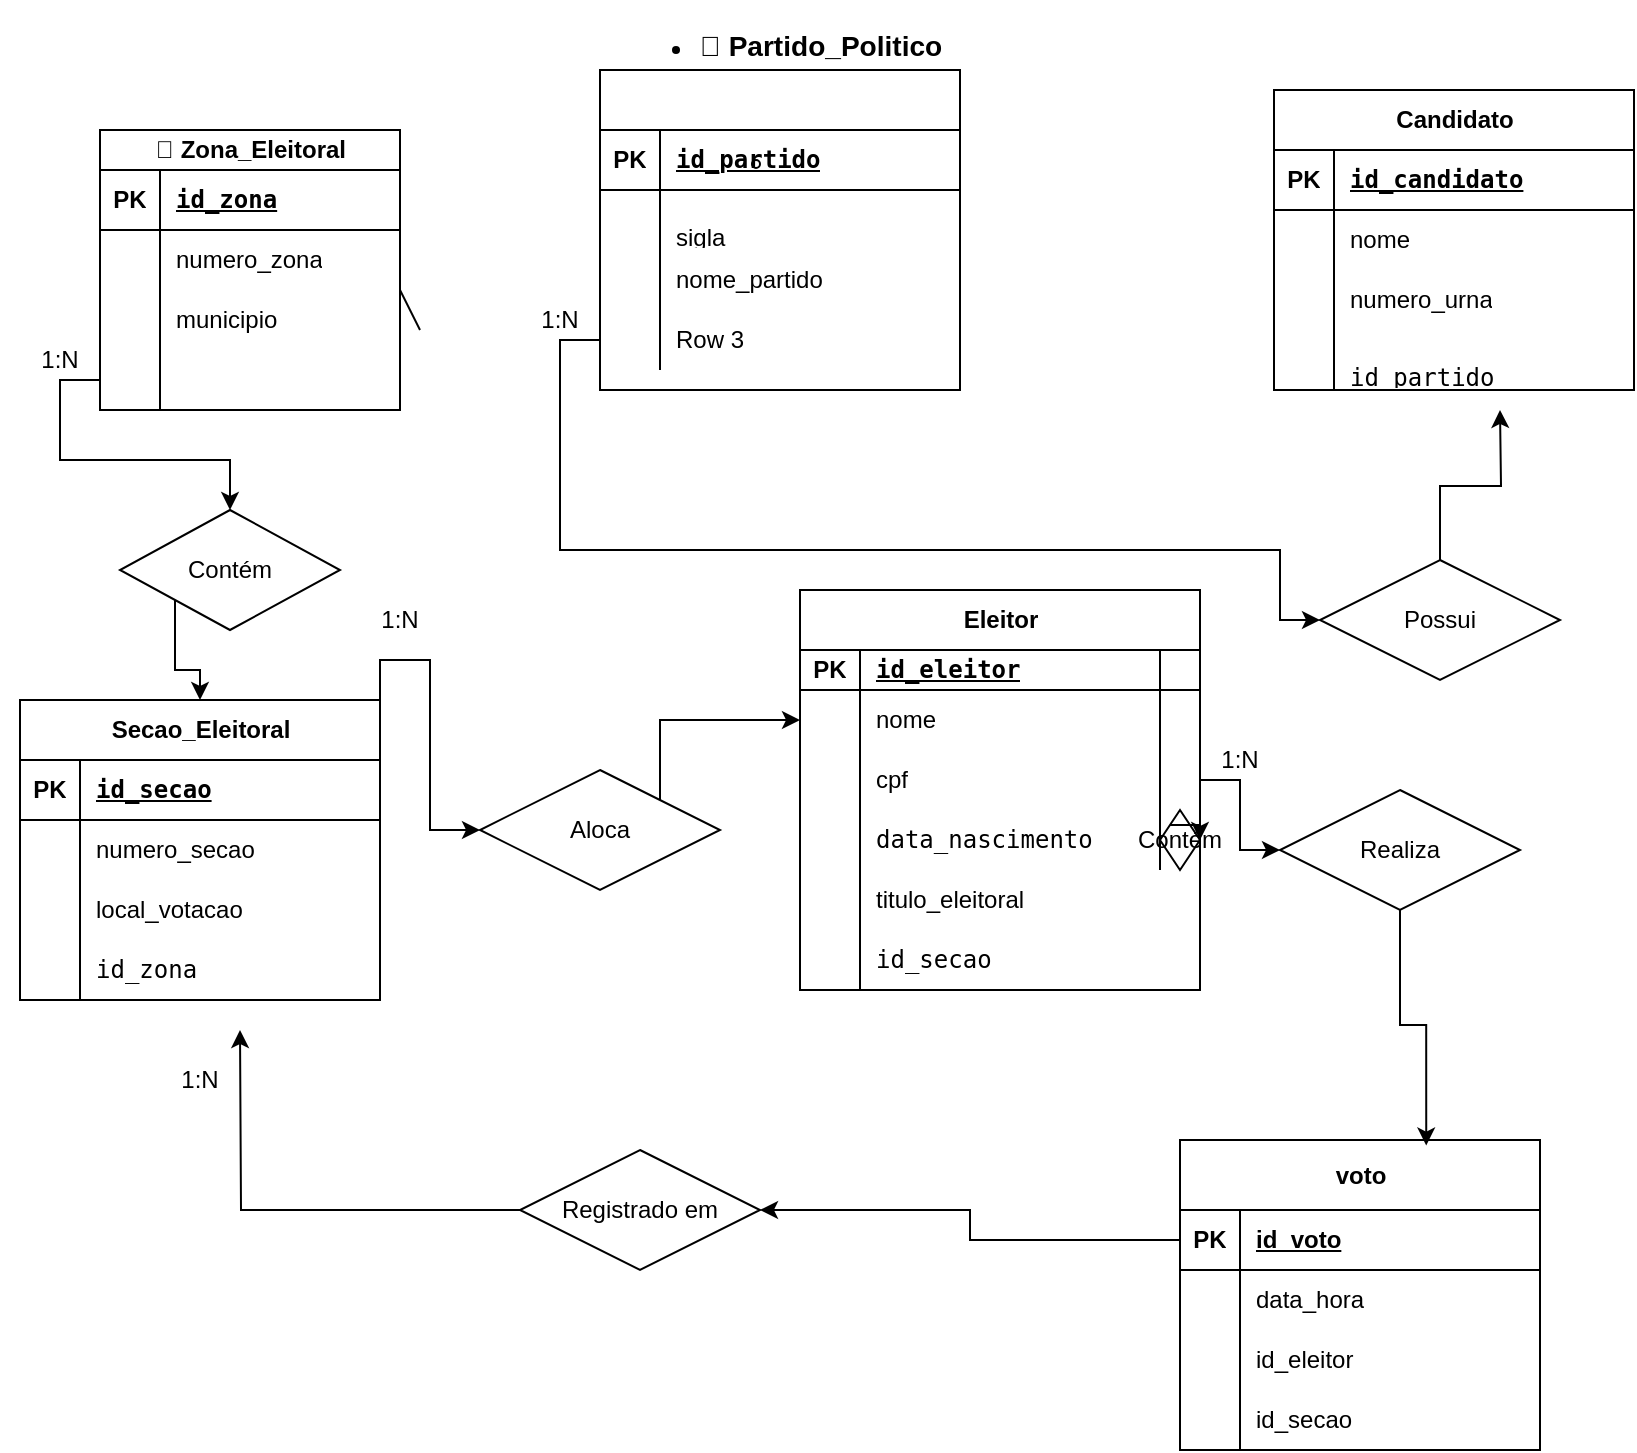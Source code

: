 <mxfile version="27.0.6" pages="2">
  <diagram name="Página-1" id="yu5IULGAMBu2-4KTYp9F">
    <mxGraphModel dx="864" dy="1651" grid="1" gridSize="10" guides="1" tooltips="1" connect="1" arrows="1" fold="1" page="1" pageScale="1" pageWidth="827" pageHeight="1169" math="0" shadow="0">
      <root>
        <mxCell id="0" />
        <mxCell id="1" parent="0" />
        <mxCell id="MfGlMFrDbwDS-3Sw0HEX-1" value="Eleitor" style="shape=table;startSize=30;container=1;collapsible=1;childLayout=tableLayout;fixedRows=1;rowLines=0;fontStyle=1;align=center;resizeLast=1;html=1;" parent="1" vertex="1">
          <mxGeometry x="410" y="250" width="200" height="200" as="geometry" />
        </mxCell>
        <mxCell id="MfGlMFrDbwDS-3Sw0HEX-2" value="" style="shape=tableRow;horizontal=0;startSize=0;swimlaneHead=0;swimlaneBody=0;fillColor=none;collapsible=0;dropTarget=0;points=[[0,0.5],[1,0.5]];portConstraint=eastwest;top=0;left=0;right=0;bottom=1;" parent="MfGlMFrDbwDS-3Sw0HEX-1" vertex="1">
          <mxGeometry y="30" width="200" height="20" as="geometry" />
        </mxCell>
        <mxCell id="MfGlMFrDbwDS-3Sw0HEX-3" value="PK" style="shape=partialRectangle;connectable=0;fillColor=none;top=0;left=0;bottom=0;right=0;fontStyle=1;overflow=hidden;whiteSpace=wrap;html=1;" parent="MfGlMFrDbwDS-3Sw0HEX-2" vertex="1">
          <mxGeometry width="30" height="20" as="geometry">
            <mxRectangle width="30" height="20" as="alternateBounds" />
          </mxGeometry>
        </mxCell>
        <mxCell id="MfGlMFrDbwDS-3Sw0HEX-4" value="&lt;code data-end=&quot;416&quot; data-start=&quot;404&quot;&gt;id_eleitor&lt;/code&gt;" style="shape=partialRectangle;connectable=0;fillColor=none;top=0;left=0;bottom=0;right=0;align=left;spacingLeft=6;fontStyle=5;overflow=hidden;whiteSpace=wrap;html=1;" parent="MfGlMFrDbwDS-3Sw0HEX-2" vertex="1">
          <mxGeometry x="30" width="170" height="20" as="geometry">
            <mxRectangle width="170" height="20" as="alternateBounds" />
          </mxGeometry>
        </mxCell>
        <mxCell id="MfGlMFrDbwDS-3Sw0HEX-5" value="" style="shape=tableRow;horizontal=0;startSize=0;swimlaneHead=0;swimlaneBody=0;fillColor=none;collapsible=0;dropTarget=0;points=[[0,0.5],[1,0.5]];portConstraint=eastwest;top=0;left=0;right=0;bottom=0;" parent="MfGlMFrDbwDS-3Sw0HEX-1" vertex="1">
          <mxGeometry y="50" width="200" height="30" as="geometry" />
        </mxCell>
        <mxCell id="MfGlMFrDbwDS-3Sw0HEX-6" value="" style="shape=partialRectangle;connectable=0;fillColor=none;top=0;left=0;bottom=0;right=0;editable=1;overflow=hidden;whiteSpace=wrap;html=1;" parent="MfGlMFrDbwDS-3Sw0HEX-5" vertex="1">
          <mxGeometry width="30" height="30" as="geometry">
            <mxRectangle width="30" height="30" as="alternateBounds" />
          </mxGeometry>
        </mxCell>
        <mxCell id="MfGlMFrDbwDS-3Sw0HEX-7" value="nome" style="shape=partialRectangle;connectable=0;fillColor=none;top=0;left=0;bottom=0;right=0;align=left;spacingLeft=6;overflow=hidden;whiteSpace=wrap;html=1;" parent="MfGlMFrDbwDS-3Sw0HEX-5" vertex="1">
          <mxGeometry x="30" width="170" height="30" as="geometry">
            <mxRectangle width="170" height="30" as="alternateBounds" />
          </mxGeometry>
        </mxCell>
        <mxCell id="MfGlMFrDbwDS-3Sw0HEX-8" value="" style="shape=tableRow;horizontal=0;startSize=0;swimlaneHead=0;swimlaneBody=0;fillColor=none;collapsible=0;dropTarget=0;points=[[0,0.5],[1,0.5]];portConstraint=eastwest;top=0;left=0;right=0;bottom=0;" parent="MfGlMFrDbwDS-3Sw0HEX-1" vertex="1">
          <mxGeometry y="80" width="200" height="30" as="geometry" />
        </mxCell>
        <mxCell id="MfGlMFrDbwDS-3Sw0HEX-9" value="" style="shape=partialRectangle;connectable=0;fillColor=none;top=0;left=0;bottom=0;right=0;editable=1;overflow=hidden;whiteSpace=wrap;html=1;" parent="MfGlMFrDbwDS-3Sw0HEX-8" vertex="1">
          <mxGeometry width="30" height="30" as="geometry">
            <mxRectangle width="30" height="30" as="alternateBounds" />
          </mxGeometry>
        </mxCell>
        <mxCell id="MfGlMFrDbwDS-3Sw0HEX-10" value="cpf" style="shape=partialRectangle;connectable=0;fillColor=none;top=0;left=0;bottom=0;right=0;align=left;spacingLeft=6;overflow=hidden;whiteSpace=wrap;html=1;" parent="MfGlMFrDbwDS-3Sw0HEX-8" vertex="1">
          <mxGeometry x="30" width="170" height="30" as="geometry">
            <mxRectangle width="170" height="30" as="alternateBounds" />
          </mxGeometry>
        </mxCell>
        <mxCell id="MfGlMFrDbwDS-3Sw0HEX-11" value="" style="shape=tableRow;horizontal=0;startSize=0;swimlaneHead=0;swimlaneBody=0;fillColor=none;collapsible=0;dropTarget=0;points=[[0,0.5],[1,0.5]];portConstraint=eastwest;top=0;left=0;right=0;bottom=0;" parent="MfGlMFrDbwDS-3Sw0HEX-1" vertex="1">
          <mxGeometry y="110" width="200" height="30" as="geometry" />
        </mxCell>
        <mxCell id="MfGlMFrDbwDS-3Sw0HEX-12" value="" style="shape=partialRectangle;connectable=0;fillColor=none;top=0;left=0;bottom=0;right=0;editable=1;overflow=hidden;whiteSpace=wrap;html=1;" parent="MfGlMFrDbwDS-3Sw0HEX-11" vertex="1">
          <mxGeometry width="30" height="30" as="geometry">
            <mxRectangle width="30" height="30" as="alternateBounds" />
          </mxGeometry>
        </mxCell>
        <mxCell id="MfGlMFrDbwDS-3Sw0HEX-13" value="&lt;code data-end=&quot;492&quot; data-start=&quot;482&quot;&gt;data_nascimento&lt;/code&gt;" style="shape=partialRectangle;connectable=0;fillColor=none;top=0;left=0;bottom=0;right=0;align=left;spacingLeft=6;overflow=hidden;whiteSpace=wrap;html=1;" parent="MfGlMFrDbwDS-3Sw0HEX-11" vertex="1">
          <mxGeometry x="30" width="150" height="30" as="geometry">
            <mxRectangle width="150" height="30" as="alternateBounds" />
          </mxGeometry>
        </mxCell>
        <mxCell id="MfGlMFrDbwDS-3Sw0HEX-117" value="Contém" style="shape=rhombus;perimeter=rhombusPerimeter;whiteSpace=wrap;html=1;align=center;" parent="MfGlMFrDbwDS-3Sw0HEX-11" vertex="1">
          <mxGeometry x="180" width="20" height="30" as="geometry">
            <mxRectangle width="20" height="30" as="alternateBounds" />
          </mxGeometry>
        </mxCell>
        <mxCell id="MfGlMFrDbwDS-3Sw0HEX-128" style="edgeStyle=orthogonalEdgeStyle;rounded=0;orthogonalLoop=1;jettySize=auto;html=1;exitX=0;exitY=0;exitDx=0;exitDy=0;entryX=1;entryY=0.5;entryDx=0;entryDy=0;" parent="MfGlMFrDbwDS-3Sw0HEX-11" source="MfGlMFrDbwDS-3Sw0HEX-117" target="MfGlMFrDbwDS-3Sw0HEX-117" edge="1">
          <mxGeometry relative="1" as="geometry" />
        </mxCell>
        <mxCell id="MfGlMFrDbwDS-3Sw0HEX-79" value="" style="shape=tableRow;horizontal=0;startSize=0;swimlaneHead=0;swimlaneBody=0;fillColor=none;collapsible=0;dropTarget=0;points=[[0,0.5],[1,0.5]];portConstraint=eastwest;top=0;left=0;right=0;bottom=0;" parent="MfGlMFrDbwDS-3Sw0HEX-1" vertex="1">
          <mxGeometry y="140" width="200" height="30" as="geometry" />
        </mxCell>
        <mxCell id="MfGlMFrDbwDS-3Sw0HEX-80" value="" style="shape=partialRectangle;connectable=0;fillColor=none;top=0;left=0;bottom=0;right=0;editable=1;overflow=hidden;whiteSpace=wrap;html=1;" parent="MfGlMFrDbwDS-3Sw0HEX-79" vertex="1">
          <mxGeometry width="30" height="30" as="geometry">
            <mxRectangle width="30" height="30" as="alternateBounds" />
          </mxGeometry>
        </mxCell>
        <mxCell id="MfGlMFrDbwDS-3Sw0HEX-81" value="titulo_eleitoral" style="shape=partialRectangle;connectable=0;fillColor=none;top=0;left=0;bottom=0;right=0;align=left;spacingLeft=6;overflow=hidden;whiteSpace=wrap;html=1;" parent="MfGlMFrDbwDS-3Sw0HEX-79" vertex="1">
          <mxGeometry x="30" width="170" height="30" as="geometry">
            <mxRectangle width="170" height="30" as="alternateBounds" />
          </mxGeometry>
        </mxCell>
        <mxCell id="MfGlMFrDbwDS-3Sw0HEX-98" value="" style="shape=tableRow;horizontal=0;startSize=0;swimlaneHead=0;swimlaneBody=0;fillColor=none;collapsible=0;dropTarget=0;points=[[0,0.5],[1,0.5]];portConstraint=eastwest;top=0;left=0;right=0;bottom=0;" parent="MfGlMFrDbwDS-3Sw0HEX-1" vertex="1">
          <mxGeometry y="170" width="200" height="30" as="geometry" />
        </mxCell>
        <mxCell id="MfGlMFrDbwDS-3Sw0HEX-99" value="" style="shape=partialRectangle;connectable=0;fillColor=none;top=0;left=0;bottom=0;right=0;editable=1;overflow=hidden;whiteSpace=wrap;html=1;" parent="MfGlMFrDbwDS-3Sw0HEX-98" vertex="1">
          <mxGeometry width="30" height="30" as="geometry">
            <mxRectangle width="30" height="30" as="alternateBounds" />
          </mxGeometry>
        </mxCell>
        <mxCell id="MfGlMFrDbwDS-3Sw0HEX-100" value="&lt;code data-end=&quot;492&quot; data-start=&quot;482&quot;&gt;id_secao&lt;/code&gt;" style="shape=partialRectangle;connectable=0;fillColor=none;top=0;left=0;bottom=0;right=0;align=left;spacingLeft=6;overflow=hidden;whiteSpace=wrap;html=1;" parent="MfGlMFrDbwDS-3Sw0HEX-98" vertex="1">
          <mxGeometry x="30" width="170" height="30" as="geometry">
            <mxRectangle width="170" height="30" as="alternateBounds" />
          </mxGeometry>
        </mxCell>
        <mxCell id="MfGlMFrDbwDS-3Sw0HEX-14" value="🔹 &lt;strong data-end=&quot;226&quot; data-start=&quot;208&quot;&gt;Zona_Eleitoral&lt;/strong&gt;" style="shape=table;startSize=20;container=1;collapsible=1;childLayout=tableLayout;fixedRows=1;rowLines=0;fontStyle=1;align=center;resizeLast=1;html=1;" parent="1" vertex="1">
          <mxGeometry x="60" y="20" width="150" height="140" as="geometry" />
        </mxCell>
        <mxCell id="MfGlMFrDbwDS-3Sw0HEX-15" value="" style="shape=tableRow;horizontal=0;startSize=0;swimlaneHead=0;swimlaneBody=0;fillColor=none;collapsible=0;dropTarget=0;points=[[0,0.5],[1,0.5]];portConstraint=eastwest;top=0;left=0;right=0;bottom=1;" parent="MfGlMFrDbwDS-3Sw0HEX-14" vertex="1">
          <mxGeometry y="20" width="150" height="30" as="geometry" />
        </mxCell>
        <mxCell id="MfGlMFrDbwDS-3Sw0HEX-16" value="PK" style="shape=partialRectangle;connectable=0;fillColor=none;top=0;left=0;bottom=0;right=0;fontStyle=1;overflow=hidden;whiteSpace=wrap;html=1;" parent="MfGlMFrDbwDS-3Sw0HEX-15" vertex="1">
          <mxGeometry width="30" height="30" as="geometry">
            <mxRectangle width="30" height="30" as="alternateBounds" />
          </mxGeometry>
        </mxCell>
        <mxCell id="MfGlMFrDbwDS-3Sw0HEX-17" value="&lt;code data-end=&quot;238&quot; data-start=&quot;229&quot;&gt;id_zona&lt;/code&gt;" style="shape=partialRectangle;connectable=0;fillColor=none;top=0;left=0;bottom=0;right=0;align=left;spacingLeft=6;fontStyle=5;overflow=hidden;whiteSpace=wrap;html=1;" parent="MfGlMFrDbwDS-3Sw0HEX-15" vertex="1">
          <mxGeometry x="30" width="120" height="30" as="geometry">
            <mxRectangle width="120" height="30" as="alternateBounds" />
          </mxGeometry>
        </mxCell>
        <mxCell id="MfGlMFrDbwDS-3Sw0HEX-18" value="" style="shape=tableRow;horizontal=0;startSize=0;swimlaneHead=0;swimlaneBody=0;fillColor=none;collapsible=0;dropTarget=0;points=[[0,0.5],[1,0.5]];portConstraint=eastwest;top=0;left=0;right=0;bottom=0;" parent="MfGlMFrDbwDS-3Sw0HEX-14" vertex="1">
          <mxGeometry y="50" width="150" height="30" as="geometry" />
        </mxCell>
        <mxCell id="MfGlMFrDbwDS-3Sw0HEX-19" value="" style="shape=partialRectangle;connectable=0;fillColor=none;top=0;left=0;bottom=0;right=0;editable=1;overflow=hidden;whiteSpace=wrap;html=1;" parent="MfGlMFrDbwDS-3Sw0HEX-18" vertex="1">
          <mxGeometry width="30" height="30" as="geometry">
            <mxRectangle width="30" height="30" as="alternateBounds" />
          </mxGeometry>
        </mxCell>
        <mxCell id="MfGlMFrDbwDS-3Sw0HEX-20" value="numero_zona" style="shape=partialRectangle;connectable=0;fillColor=none;top=0;left=0;bottom=0;right=0;align=left;spacingLeft=6;overflow=hidden;whiteSpace=wrap;html=1;" parent="MfGlMFrDbwDS-3Sw0HEX-18" vertex="1">
          <mxGeometry x="30" width="120" height="30" as="geometry">
            <mxRectangle width="120" height="30" as="alternateBounds" />
          </mxGeometry>
        </mxCell>
        <mxCell id="MfGlMFrDbwDS-3Sw0HEX-21" value="" style="shape=tableRow;horizontal=0;startSize=0;swimlaneHead=0;swimlaneBody=0;fillColor=none;collapsible=0;dropTarget=0;points=[[0,0.5],[1,0.5]];portConstraint=eastwest;top=0;left=0;right=0;bottom=0;" parent="MfGlMFrDbwDS-3Sw0HEX-14" vertex="1">
          <mxGeometry y="80" width="150" height="30" as="geometry" />
        </mxCell>
        <mxCell id="MfGlMFrDbwDS-3Sw0HEX-22" value="" style="shape=partialRectangle;connectable=0;fillColor=none;top=0;left=0;bottom=0;right=0;editable=1;overflow=hidden;whiteSpace=wrap;html=1;" parent="MfGlMFrDbwDS-3Sw0HEX-21" vertex="1">
          <mxGeometry width="30" height="30" as="geometry">
            <mxRectangle width="30" height="30" as="alternateBounds" />
          </mxGeometry>
        </mxCell>
        <mxCell id="MfGlMFrDbwDS-3Sw0HEX-23" value="municipio" style="shape=partialRectangle;connectable=0;fillColor=none;top=0;left=0;bottom=0;right=0;align=left;spacingLeft=6;overflow=hidden;whiteSpace=wrap;html=1;" parent="MfGlMFrDbwDS-3Sw0HEX-21" vertex="1">
          <mxGeometry x="30" width="120" height="30" as="geometry">
            <mxRectangle width="120" height="30" as="alternateBounds" />
          </mxGeometry>
        </mxCell>
        <mxCell id="MfGlMFrDbwDS-3Sw0HEX-24" value="" style="shape=tableRow;horizontal=0;startSize=0;swimlaneHead=0;swimlaneBody=0;fillColor=none;collapsible=0;dropTarget=0;points=[[0,0.5],[1,0.5]];portConstraint=eastwest;top=0;left=0;right=0;bottom=0;" parent="MfGlMFrDbwDS-3Sw0HEX-14" vertex="1">
          <mxGeometry y="110" width="150" height="30" as="geometry" />
        </mxCell>
        <mxCell id="MfGlMFrDbwDS-3Sw0HEX-25" value="" style="shape=partialRectangle;connectable=0;fillColor=none;top=0;left=0;bottom=0;right=0;editable=1;overflow=hidden;whiteSpace=wrap;html=1;" parent="MfGlMFrDbwDS-3Sw0HEX-24" vertex="1">
          <mxGeometry width="30" height="30" as="geometry">
            <mxRectangle width="30" height="30" as="alternateBounds" />
          </mxGeometry>
        </mxCell>
        <mxCell id="MfGlMFrDbwDS-3Sw0HEX-26" value="" style="shape=partialRectangle;connectable=0;fillColor=none;top=0;left=0;bottom=0;right=0;align=left;spacingLeft=6;overflow=hidden;whiteSpace=wrap;html=1;" parent="MfGlMFrDbwDS-3Sw0HEX-24" vertex="1">
          <mxGeometry x="30" width="120" height="30" as="geometry">
            <mxRectangle width="120" height="30" as="alternateBounds" />
          </mxGeometry>
        </mxCell>
        <mxCell id="MfGlMFrDbwDS-3Sw0HEX-27" value="Candidato" style="shape=table;startSize=30;container=1;collapsible=1;childLayout=tableLayout;fixedRows=1;rowLines=0;fontStyle=1;align=center;resizeLast=1;html=1;" parent="1" vertex="1">
          <mxGeometry x="647" width="180" height="150" as="geometry" />
        </mxCell>
        <mxCell id="MfGlMFrDbwDS-3Sw0HEX-28" value="" style="shape=tableRow;horizontal=0;startSize=0;swimlaneHead=0;swimlaneBody=0;fillColor=none;collapsible=0;dropTarget=0;points=[[0,0.5],[1,0.5]];portConstraint=eastwest;top=0;left=0;right=0;bottom=1;" parent="MfGlMFrDbwDS-3Sw0HEX-27" vertex="1">
          <mxGeometry y="30" width="180" height="30" as="geometry" />
        </mxCell>
        <mxCell id="MfGlMFrDbwDS-3Sw0HEX-29" value="PK" style="shape=partialRectangle;connectable=0;fillColor=none;top=0;left=0;bottom=0;right=0;fontStyle=1;overflow=hidden;whiteSpace=wrap;html=1;" parent="MfGlMFrDbwDS-3Sw0HEX-28" vertex="1">
          <mxGeometry width="30" height="30" as="geometry">
            <mxRectangle width="30" height="30" as="alternateBounds" />
          </mxGeometry>
        </mxCell>
        <mxCell id="MfGlMFrDbwDS-3Sw0HEX-30" value="&lt;code data-end=&quot;622&quot; data-start=&quot;608&quot;&gt;id_candidato&lt;/code&gt;" style="shape=partialRectangle;connectable=0;fillColor=none;top=0;left=0;bottom=0;right=0;align=left;spacingLeft=6;fontStyle=5;overflow=hidden;whiteSpace=wrap;html=1;" parent="MfGlMFrDbwDS-3Sw0HEX-28" vertex="1">
          <mxGeometry x="30" width="150" height="30" as="geometry">
            <mxRectangle width="150" height="30" as="alternateBounds" />
          </mxGeometry>
        </mxCell>
        <mxCell id="MfGlMFrDbwDS-3Sw0HEX-31" value="" style="shape=tableRow;horizontal=0;startSize=0;swimlaneHead=0;swimlaneBody=0;fillColor=none;collapsible=0;dropTarget=0;points=[[0,0.5],[1,0.5]];portConstraint=eastwest;top=0;left=0;right=0;bottom=0;" parent="MfGlMFrDbwDS-3Sw0HEX-27" vertex="1">
          <mxGeometry y="60" width="180" height="30" as="geometry" />
        </mxCell>
        <mxCell id="MfGlMFrDbwDS-3Sw0HEX-32" value="" style="shape=partialRectangle;connectable=0;fillColor=none;top=0;left=0;bottom=0;right=0;editable=1;overflow=hidden;whiteSpace=wrap;html=1;" parent="MfGlMFrDbwDS-3Sw0HEX-31" vertex="1">
          <mxGeometry width="30" height="30" as="geometry">
            <mxRectangle width="30" height="30" as="alternateBounds" />
          </mxGeometry>
        </mxCell>
        <mxCell id="MfGlMFrDbwDS-3Sw0HEX-33" value="nome" style="shape=partialRectangle;connectable=0;fillColor=none;top=0;left=0;bottom=0;right=0;align=left;spacingLeft=6;overflow=hidden;whiteSpace=wrap;html=1;" parent="MfGlMFrDbwDS-3Sw0HEX-31" vertex="1">
          <mxGeometry x="30" width="150" height="30" as="geometry">
            <mxRectangle width="150" height="30" as="alternateBounds" />
          </mxGeometry>
        </mxCell>
        <mxCell id="MfGlMFrDbwDS-3Sw0HEX-34" value="" style="shape=tableRow;horizontal=0;startSize=0;swimlaneHead=0;swimlaneBody=0;fillColor=none;collapsible=0;dropTarget=0;points=[[0,0.5],[1,0.5]];portConstraint=eastwest;top=0;left=0;right=0;bottom=0;" parent="MfGlMFrDbwDS-3Sw0HEX-27" vertex="1">
          <mxGeometry y="90" width="180" height="30" as="geometry" />
        </mxCell>
        <mxCell id="MfGlMFrDbwDS-3Sw0HEX-35" value="" style="shape=partialRectangle;connectable=0;fillColor=none;top=0;left=0;bottom=0;right=0;editable=1;overflow=hidden;whiteSpace=wrap;html=1;" parent="MfGlMFrDbwDS-3Sw0HEX-34" vertex="1">
          <mxGeometry width="30" height="30" as="geometry">
            <mxRectangle width="30" height="30" as="alternateBounds" />
          </mxGeometry>
        </mxCell>
        <mxCell id="MfGlMFrDbwDS-3Sw0HEX-36" value="numero_urna" style="shape=partialRectangle;connectable=0;fillColor=none;top=0;left=0;bottom=0;right=0;align=left;spacingLeft=6;overflow=hidden;whiteSpace=wrap;html=1;" parent="MfGlMFrDbwDS-3Sw0HEX-34" vertex="1">
          <mxGeometry x="30" width="150" height="30" as="geometry">
            <mxRectangle width="150" height="30" as="alternateBounds" />
          </mxGeometry>
        </mxCell>
        <mxCell id="MfGlMFrDbwDS-3Sw0HEX-37" value="" style="shape=tableRow;horizontal=0;startSize=0;swimlaneHead=0;swimlaneBody=0;fillColor=none;collapsible=0;dropTarget=0;points=[[0,0.5],[1,0.5]];portConstraint=eastwest;top=0;left=0;right=0;bottom=0;" parent="MfGlMFrDbwDS-3Sw0HEX-27" vertex="1">
          <mxGeometry y="120" width="180" height="30" as="geometry" />
        </mxCell>
        <mxCell id="MfGlMFrDbwDS-3Sw0HEX-38" value="" style="shape=partialRectangle;connectable=0;fillColor=none;top=0;left=0;bottom=0;right=0;editable=1;overflow=hidden;whiteSpace=wrap;html=1;" parent="MfGlMFrDbwDS-3Sw0HEX-37" vertex="1">
          <mxGeometry width="30" height="30" as="geometry">
            <mxRectangle width="30" height="30" as="alternateBounds" />
          </mxGeometry>
        </mxCell>
        <mxCell id="MfGlMFrDbwDS-3Sw0HEX-39" value="&#xa;&lt;code data-end=&quot;677&quot; data-start=&quot;665&quot;&gt;id_partido&lt;/code&gt; &#xa;&#xa;" style="shape=partialRectangle;connectable=0;fillColor=none;top=0;left=0;bottom=0;right=0;align=left;spacingLeft=6;overflow=hidden;whiteSpace=wrap;html=1;" parent="MfGlMFrDbwDS-3Sw0HEX-37" vertex="1">
          <mxGeometry x="30" width="150" height="30" as="geometry">
            <mxRectangle width="150" height="30" as="alternateBounds" />
          </mxGeometry>
        </mxCell>
        <mxCell id="MfGlMFrDbwDS-3Sw0HEX-40" value="voto" style="shape=table;startSize=35;container=1;collapsible=1;childLayout=tableLayout;fixedRows=1;rowLines=0;fontStyle=1;align=center;resizeLast=1;html=1;" parent="1" vertex="1">
          <mxGeometry x="600" y="525" width="180" height="155" as="geometry" />
        </mxCell>
        <mxCell id="MfGlMFrDbwDS-3Sw0HEX-41" value="" style="shape=tableRow;horizontal=0;startSize=0;swimlaneHead=0;swimlaneBody=0;fillColor=none;collapsible=0;dropTarget=0;points=[[0,0.5],[1,0.5]];portConstraint=eastwest;top=0;left=0;right=0;bottom=1;" parent="MfGlMFrDbwDS-3Sw0HEX-40" vertex="1">
          <mxGeometry y="35" width="180" height="30" as="geometry" />
        </mxCell>
        <mxCell id="MfGlMFrDbwDS-3Sw0HEX-42" value="PK" style="shape=partialRectangle;connectable=0;fillColor=none;top=0;left=0;bottom=0;right=0;fontStyle=1;overflow=hidden;whiteSpace=wrap;html=1;" parent="MfGlMFrDbwDS-3Sw0HEX-41" vertex="1">
          <mxGeometry width="30" height="30" as="geometry">
            <mxRectangle width="30" height="30" as="alternateBounds" />
          </mxGeometry>
        </mxCell>
        <mxCell id="MfGlMFrDbwDS-3Sw0HEX-43" value="id_voto" style="shape=partialRectangle;connectable=0;fillColor=none;top=0;left=0;bottom=0;right=0;align=left;spacingLeft=6;fontStyle=5;overflow=hidden;whiteSpace=wrap;html=1;" parent="MfGlMFrDbwDS-3Sw0HEX-41" vertex="1">
          <mxGeometry x="30" width="150" height="30" as="geometry">
            <mxRectangle width="150" height="30" as="alternateBounds" />
          </mxGeometry>
        </mxCell>
        <mxCell id="MfGlMFrDbwDS-3Sw0HEX-44" value="" style="shape=tableRow;horizontal=0;startSize=0;swimlaneHead=0;swimlaneBody=0;fillColor=none;collapsible=0;dropTarget=0;points=[[0,0.5],[1,0.5]];portConstraint=eastwest;top=0;left=0;right=0;bottom=0;" parent="MfGlMFrDbwDS-3Sw0HEX-40" vertex="1">
          <mxGeometry y="65" width="180" height="30" as="geometry" />
        </mxCell>
        <mxCell id="MfGlMFrDbwDS-3Sw0HEX-45" value="" style="shape=partialRectangle;connectable=0;fillColor=none;top=0;left=0;bottom=0;right=0;editable=1;overflow=hidden;whiteSpace=wrap;html=1;" parent="MfGlMFrDbwDS-3Sw0HEX-44" vertex="1">
          <mxGeometry width="30" height="30" as="geometry">
            <mxRectangle width="30" height="30" as="alternateBounds" />
          </mxGeometry>
        </mxCell>
        <mxCell id="MfGlMFrDbwDS-3Sw0HEX-46" value="data_hora" style="shape=partialRectangle;connectable=0;fillColor=none;top=0;left=0;bottom=0;right=0;align=left;spacingLeft=6;overflow=hidden;whiteSpace=wrap;html=1;" parent="MfGlMFrDbwDS-3Sw0HEX-44" vertex="1">
          <mxGeometry x="30" width="150" height="30" as="geometry">
            <mxRectangle width="150" height="30" as="alternateBounds" />
          </mxGeometry>
        </mxCell>
        <mxCell id="MfGlMFrDbwDS-3Sw0HEX-47" value="" style="shape=tableRow;horizontal=0;startSize=0;swimlaneHead=0;swimlaneBody=0;fillColor=none;collapsible=0;dropTarget=0;points=[[0,0.5],[1,0.5]];portConstraint=eastwest;top=0;left=0;right=0;bottom=0;" parent="MfGlMFrDbwDS-3Sw0HEX-40" vertex="1">
          <mxGeometry y="95" width="180" height="30" as="geometry" />
        </mxCell>
        <mxCell id="MfGlMFrDbwDS-3Sw0HEX-48" value="" style="shape=partialRectangle;connectable=0;fillColor=none;top=0;left=0;bottom=0;right=0;editable=1;overflow=hidden;whiteSpace=wrap;html=1;" parent="MfGlMFrDbwDS-3Sw0HEX-47" vertex="1">
          <mxGeometry width="30" height="30" as="geometry">
            <mxRectangle width="30" height="30" as="alternateBounds" />
          </mxGeometry>
        </mxCell>
        <mxCell id="MfGlMFrDbwDS-3Sw0HEX-49" value="id_eleitor" style="shape=partialRectangle;connectable=0;fillColor=none;top=0;left=0;bottom=0;right=0;align=left;spacingLeft=6;overflow=hidden;whiteSpace=wrap;html=1;" parent="MfGlMFrDbwDS-3Sw0HEX-47" vertex="1">
          <mxGeometry x="30" width="150" height="30" as="geometry">
            <mxRectangle width="150" height="30" as="alternateBounds" />
          </mxGeometry>
        </mxCell>
        <mxCell id="MfGlMFrDbwDS-3Sw0HEX-50" value="" style="shape=tableRow;horizontal=0;startSize=0;swimlaneHead=0;swimlaneBody=0;fillColor=none;collapsible=0;dropTarget=0;points=[[0,0.5],[1,0.5]];portConstraint=eastwest;top=0;left=0;right=0;bottom=0;" parent="MfGlMFrDbwDS-3Sw0HEX-40" vertex="1">
          <mxGeometry y="125" width="180" height="30" as="geometry" />
        </mxCell>
        <mxCell id="MfGlMFrDbwDS-3Sw0HEX-51" value="" style="shape=partialRectangle;connectable=0;fillColor=none;top=0;left=0;bottom=0;right=0;editable=1;overflow=hidden;whiteSpace=wrap;html=1;" parent="MfGlMFrDbwDS-3Sw0HEX-50" vertex="1">
          <mxGeometry width="30" height="30" as="geometry">
            <mxRectangle width="30" height="30" as="alternateBounds" />
          </mxGeometry>
        </mxCell>
        <mxCell id="MfGlMFrDbwDS-3Sw0HEX-52" value="id_secao" style="shape=partialRectangle;connectable=0;fillColor=none;top=0;left=0;bottom=0;right=0;align=left;spacingLeft=6;overflow=hidden;whiteSpace=wrap;html=1;" parent="MfGlMFrDbwDS-3Sw0HEX-50" vertex="1">
          <mxGeometry x="30" width="150" height="30" as="geometry">
            <mxRectangle width="150" height="30" as="alternateBounds" />
          </mxGeometry>
        </mxCell>
        <mxCell id="MfGlMFrDbwDS-3Sw0HEX-143" style="edgeStyle=orthogonalEdgeStyle;rounded=0;orthogonalLoop=1;jettySize=auto;html=1;exitX=1;exitY=0;exitDx=0;exitDy=0;" parent="1" source="MfGlMFrDbwDS-3Sw0HEX-53" target="MfGlMFrDbwDS-3Sw0HEX-106" edge="1">
          <mxGeometry relative="1" as="geometry" />
        </mxCell>
        <mxCell id="MfGlMFrDbwDS-3Sw0HEX-53" value="Secao_Eleitoral" style="shape=table;startSize=30;container=1;collapsible=1;childLayout=tableLayout;fixedRows=1;rowLines=0;fontStyle=1;align=center;resizeLast=1;html=1;" parent="1" vertex="1">
          <mxGeometry x="20" y="305" width="180" height="150" as="geometry" />
        </mxCell>
        <mxCell id="MfGlMFrDbwDS-3Sw0HEX-54" value="" style="shape=tableRow;horizontal=0;startSize=0;swimlaneHead=0;swimlaneBody=0;fillColor=none;collapsible=0;dropTarget=0;points=[[0,0.5],[1,0.5]];portConstraint=eastwest;top=0;left=0;right=0;bottom=1;" parent="MfGlMFrDbwDS-3Sw0HEX-53" vertex="1">
          <mxGeometry y="30" width="180" height="30" as="geometry" />
        </mxCell>
        <mxCell id="MfGlMFrDbwDS-3Sw0HEX-55" value="PK" style="shape=partialRectangle;connectable=0;fillColor=none;top=0;left=0;bottom=0;right=0;fontStyle=1;overflow=hidden;whiteSpace=wrap;html=1;" parent="MfGlMFrDbwDS-3Sw0HEX-54" vertex="1">
          <mxGeometry width="30" height="30" as="geometry">
            <mxRectangle width="30" height="30" as="alternateBounds" />
          </mxGeometry>
        </mxCell>
        <mxCell id="MfGlMFrDbwDS-3Sw0HEX-56" value="&lt;code data-end=&quot;319&quot; data-start=&quot;309&quot;&gt;id_secao&lt;/code&gt;" style="shape=partialRectangle;connectable=0;fillColor=none;top=0;left=0;bottom=0;right=0;align=left;spacingLeft=6;fontStyle=5;overflow=hidden;whiteSpace=wrap;html=1;" parent="MfGlMFrDbwDS-3Sw0HEX-54" vertex="1">
          <mxGeometry x="30" width="150" height="30" as="geometry">
            <mxRectangle width="150" height="30" as="alternateBounds" />
          </mxGeometry>
        </mxCell>
        <mxCell id="MfGlMFrDbwDS-3Sw0HEX-57" value="" style="shape=tableRow;horizontal=0;startSize=0;swimlaneHead=0;swimlaneBody=0;fillColor=none;collapsible=0;dropTarget=0;points=[[0,0.5],[1,0.5]];portConstraint=eastwest;top=0;left=0;right=0;bottom=0;" parent="MfGlMFrDbwDS-3Sw0HEX-53" vertex="1">
          <mxGeometry y="60" width="180" height="30" as="geometry" />
        </mxCell>
        <mxCell id="MfGlMFrDbwDS-3Sw0HEX-58" value="" style="shape=partialRectangle;connectable=0;fillColor=none;top=0;left=0;bottom=0;right=0;editable=1;overflow=hidden;whiteSpace=wrap;html=1;" parent="MfGlMFrDbwDS-3Sw0HEX-57" vertex="1">
          <mxGeometry width="30" height="30" as="geometry">
            <mxRectangle width="30" height="30" as="alternateBounds" />
          </mxGeometry>
        </mxCell>
        <mxCell id="MfGlMFrDbwDS-3Sw0HEX-59" value="numero_secao" style="shape=partialRectangle;connectable=0;fillColor=none;top=0;left=0;bottom=0;right=0;align=left;spacingLeft=6;overflow=hidden;whiteSpace=wrap;html=1;" parent="MfGlMFrDbwDS-3Sw0HEX-57" vertex="1">
          <mxGeometry x="30" width="150" height="30" as="geometry">
            <mxRectangle width="150" height="30" as="alternateBounds" />
          </mxGeometry>
        </mxCell>
        <mxCell id="MfGlMFrDbwDS-3Sw0HEX-60" value="" style="shape=tableRow;horizontal=0;startSize=0;swimlaneHead=0;swimlaneBody=0;fillColor=none;collapsible=0;dropTarget=0;points=[[0,0.5],[1,0.5]];portConstraint=eastwest;top=0;left=0;right=0;bottom=0;" parent="MfGlMFrDbwDS-3Sw0HEX-53" vertex="1">
          <mxGeometry y="90" width="180" height="30" as="geometry" />
        </mxCell>
        <mxCell id="MfGlMFrDbwDS-3Sw0HEX-61" value="" style="shape=partialRectangle;connectable=0;fillColor=none;top=0;left=0;bottom=0;right=0;editable=1;overflow=hidden;whiteSpace=wrap;html=1;" parent="MfGlMFrDbwDS-3Sw0HEX-60" vertex="1">
          <mxGeometry width="30" height="30" as="geometry">
            <mxRectangle width="30" height="30" as="alternateBounds" />
          </mxGeometry>
        </mxCell>
        <mxCell id="MfGlMFrDbwDS-3Sw0HEX-62" value="local_votacao" style="shape=partialRectangle;connectable=0;fillColor=none;top=0;left=0;bottom=0;right=0;align=left;spacingLeft=6;overflow=hidden;whiteSpace=wrap;html=1;" parent="MfGlMFrDbwDS-3Sw0HEX-60" vertex="1">
          <mxGeometry x="30" width="150" height="30" as="geometry">
            <mxRectangle width="150" height="30" as="alternateBounds" />
          </mxGeometry>
        </mxCell>
        <mxCell id="MfGlMFrDbwDS-3Sw0HEX-63" value="" style="shape=tableRow;horizontal=0;startSize=0;swimlaneHead=0;swimlaneBody=0;fillColor=none;collapsible=0;dropTarget=0;points=[[0,0.5],[1,0.5]];portConstraint=eastwest;top=0;left=0;right=0;bottom=0;" parent="MfGlMFrDbwDS-3Sw0HEX-53" vertex="1">
          <mxGeometry y="120" width="180" height="30" as="geometry" />
        </mxCell>
        <mxCell id="MfGlMFrDbwDS-3Sw0HEX-64" value="" style="shape=partialRectangle;connectable=0;fillColor=none;top=0;left=0;bottom=0;right=0;editable=1;overflow=hidden;whiteSpace=wrap;html=1;" parent="MfGlMFrDbwDS-3Sw0HEX-63" vertex="1">
          <mxGeometry width="30" height="30" as="geometry">
            <mxRectangle width="30" height="30" as="alternateBounds" />
          </mxGeometry>
        </mxCell>
        <mxCell id="MfGlMFrDbwDS-3Sw0HEX-65" value="&lt;code data-end=&quot;371&quot; data-start=&quot;362&quot;&gt;id_zona&lt;/code&gt;" style="shape=partialRectangle;connectable=0;fillColor=none;top=0;left=0;bottom=0;right=0;align=left;spacingLeft=6;overflow=hidden;whiteSpace=wrap;html=1;" parent="MfGlMFrDbwDS-3Sw0HEX-63" vertex="1">
          <mxGeometry x="30" width="150" height="30" as="geometry">
            <mxRectangle width="150" height="30" as="alternateBounds" />
          </mxGeometry>
        </mxCell>
        <mxCell id="MfGlMFrDbwDS-3Sw0HEX-66" value="&lt;ul data-end=&quot;578&quot; data-start=&quot;532&quot;&gt;&lt;li class=&quot;&quot; data-end=&quot;551&quot; data-start=&quot;532&quot;&gt;&lt;h3 style=&quot;text-align: left;&quot; class=&quot;&quot; data-end=&quot;531&quot; data-start=&quot;504&quot;&gt;🔹 &lt;strong data-end=&quot;531&quot; data-start=&quot;511&quot;&gt;Partido_Politico&lt;/strong&gt;&lt;/h3&gt;&lt;div style=&quot;text-align: left;&quot;&gt;&lt;br&gt;&lt;/div&gt;&lt;ul data-end=&quot;578&quot; data-start=&quot;532&quot;&gt;&lt;br&gt;&lt;li class=&quot;&quot; data-end=&quot;551&quot; data-start=&quot;532&quot;&gt;&lt;br&gt;&lt;p class=&quot;&quot; data-end=&quot;551&quot; data-start=&quot;534&quot;&gt;&lt;/p&gt;&lt;/li&gt;&lt;/ul&gt;&lt;p class=&quot;&quot; data-end=&quot;551&quot; data-start=&quot;534&quot;&gt;&lt;/p&gt;&lt;/li&gt;&lt;/ul&gt;" style="shape=table;startSize=30;container=1;collapsible=1;childLayout=tableLayout;fixedRows=1;rowLines=0;fontStyle=1;align=center;resizeLast=1;html=1;" parent="1" vertex="1">
          <mxGeometry x="310" y="-10" width="180" height="160" as="geometry" />
        </mxCell>
        <mxCell id="MfGlMFrDbwDS-3Sw0HEX-67" value="" style="shape=tableRow;horizontal=0;startSize=0;swimlaneHead=0;swimlaneBody=0;fillColor=none;collapsible=0;dropTarget=0;points=[[0,0.5],[1,0.5]];portConstraint=eastwest;top=0;left=0;right=0;bottom=1;" parent="MfGlMFrDbwDS-3Sw0HEX-66" vertex="1">
          <mxGeometry y="30" width="180" height="30" as="geometry" />
        </mxCell>
        <mxCell id="MfGlMFrDbwDS-3Sw0HEX-68" value="PK" style="shape=partialRectangle;connectable=0;fillColor=none;top=0;left=0;bottom=0;right=0;fontStyle=1;overflow=hidden;whiteSpace=wrap;html=1;" parent="MfGlMFrDbwDS-3Sw0HEX-67" vertex="1">
          <mxGeometry width="30" height="30" as="geometry">
            <mxRectangle width="30" height="30" as="alternateBounds" />
          </mxGeometry>
        </mxCell>
        <mxCell id="MfGlMFrDbwDS-3Sw0HEX-69" value="&lt;code data-end=&quot;546&quot; data-start=&quot;534&quot;&gt;id_partido&lt;/code&gt;" style="shape=partialRectangle;connectable=0;fillColor=none;top=0;left=0;bottom=0;right=0;align=left;spacingLeft=6;fontStyle=5;overflow=hidden;whiteSpace=wrap;html=1;" parent="MfGlMFrDbwDS-3Sw0HEX-67" vertex="1">
          <mxGeometry x="30" width="150" height="30" as="geometry">
            <mxRectangle width="150" height="30" as="alternateBounds" />
          </mxGeometry>
        </mxCell>
        <mxCell id="MfGlMFrDbwDS-3Sw0HEX-70" value="" style="shape=tableRow;horizontal=0;startSize=0;swimlaneHead=0;swimlaneBody=0;fillColor=none;collapsible=0;dropTarget=0;points=[[0,0.5],[1,0.5]];portConstraint=eastwest;top=0;left=0;right=0;bottom=0;" parent="MfGlMFrDbwDS-3Sw0HEX-66" vertex="1">
          <mxGeometry y="60" width="180" height="30" as="geometry" />
        </mxCell>
        <mxCell id="MfGlMFrDbwDS-3Sw0HEX-71" value="" style="shape=partialRectangle;connectable=0;fillColor=none;top=0;left=0;bottom=0;right=0;editable=1;overflow=hidden;whiteSpace=wrap;html=1;" parent="MfGlMFrDbwDS-3Sw0HEX-70" vertex="1">
          <mxGeometry width="30" height="30" as="geometry">
            <mxRectangle width="30" height="30" as="alternateBounds" />
          </mxGeometry>
        </mxCell>
        <mxCell id="MfGlMFrDbwDS-3Sw0HEX-72" value="&#xa;sigla&#xa;&#xa;" style="shape=partialRectangle;connectable=0;fillColor=none;top=0;left=0;bottom=0;right=0;align=left;spacingLeft=6;overflow=hidden;whiteSpace=wrap;html=1;" parent="MfGlMFrDbwDS-3Sw0HEX-70" vertex="1">
          <mxGeometry x="30" width="150" height="30" as="geometry">
            <mxRectangle width="150" height="30" as="alternateBounds" />
          </mxGeometry>
        </mxCell>
        <mxCell id="MfGlMFrDbwDS-3Sw0HEX-73" value="" style="shape=tableRow;horizontal=0;startSize=0;swimlaneHead=0;swimlaneBody=0;fillColor=none;collapsible=0;dropTarget=0;points=[[0,0.5],[1,0.5]];portConstraint=eastwest;top=0;left=0;right=0;bottom=0;" parent="MfGlMFrDbwDS-3Sw0HEX-66" vertex="1">
          <mxGeometry y="90" width="180" height="30" as="geometry" />
        </mxCell>
        <mxCell id="MfGlMFrDbwDS-3Sw0HEX-74" value="" style="shape=partialRectangle;connectable=0;fillColor=none;top=0;left=0;bottom=0;right=0;editable=1;overflow=hidden;whiteSpace=wrap;html=1;" parent="MfGlMFrDbwDS-3Sw0HEX-73" vertex="1">
          <mxGeometry width="30" height="30" as="geometry">
            <mxRectangle width="30" height="30" as="alternateBounds" />
          </mxGeometry>
        </mxCell>
        <mxCell id="MfGlMFrDbwDS-3Sw0HEX-75" value="nome_partido" style="shape=partialRectangle;connectable=0;fillColor=none;top=0;left=0;bottom=0;right=0;align=left;spacingLeft=6;overflow=hidden;whiteSpace=wrap;html=1;" parent="MfGlMFrDbwDS-3Sw0HEX-73" vertex="1">
          <mxGeometry x="30" width="150" height="30" as="geometry">
            <mxRectangle width="150" height="30" as="alternateBounds" />
          </mxGeometry>
        </mxCell>
        <mxCell id="MfGlMFrDbwDS-3Sw0HEX-76" value="" style="shape=tableRow;horizontal=0;startSize=0;swimlaneHead=0;swimlaneBody=0;fillColor=none;collapsible=0;dropTarget=0;points=[[0,0.5],[1,0.5]];portConstraint=eastwest;top=0;left=0;right=0;bottom=0;" parent="MfGlMFrDbwDS-3Sw0HEX-66" vertex="1">
          <mxGeometry y="120" width="180" height="30" as="geometry" />
        </mxCell>
        <mxCell id="MfGlMFrDbwDS-3Sw0HEX-77" value="" style="shape=partialRectangle;connectable=0;fillColor=none;top=0;left=0;bottom=0;right=0;editable=1;overflow=hidden;whiteSpace=wrap;html=1;" parent="MfGlMFrDbwDS-3Sw0HEX-76" vertex="1">
          <mxGeometry width="30" height="30" as="geometry">
            <mxRectangle width="30" height="30" as="alternateBounds" />
          </mxGeometry>
        </mxCell>
        <mxCell id="MfGlMFrDbwDS-3Sw0HEX-78" value="Row 3" style="shape=partialRectangle;connectable=0;fillColor=none;top=0;left=0;bottom=0;right=0;align=left;spacingLeft=6;overflow=hidden;whiteSpace=wrap;html=1;" parent="MfGlMFrDbwDS-3Sw0HEX-76" vertex="1">
          <mxGeometry x="30" width="150" height="30" as="geometry">
            <mxRectangle width="150" height="30" as="alternateBounds" />
          </mxGeometry>
        </mxCell>
        <mxCell id="MfGlMFrDbwDS-3Sw0HEX-102" value="Realiza" style="shape=rhombus;perimeter=rhombusPerimeter;whiteSpace=wrap;html=1;align=center;" parent="1" vertex="1">
          <mxGeometry x="650" y="350" width="120" height="60" as="geometry" />
        </mxCell>
        <mxCell id="MfGlMFrDbwDS-3Sw0HEX-141" style="edgeStyle=orthogonalEdgeStyle;rounded=0;orthogonalLoop=1;jettySize=auto;html=1;exitX=0;exitY=1;exitDx=0;exitDy=0;entryX=0.5;entryY=0;entryDx=0;entryDy=0;" parent="1" source="MfGlMFrDbwDS-3Sw0HEX-103" target="MfGlMFrDbwDS-3Sw0HEX-53" edge="1">
          <mxGeometry relative="1" as="geometry" />
        </mxCell>
        <mxCell id="MfGlMFrDbwDS-3Sw0HEX-103" value="Contém" style="shape=rhombus;perimeter=rhombusPerimeter;whiteSpace=wrap;html=1;align=center;" parent="1" vertex="1">
          <mxGeometry x="70" y="210" width="110" height="60" as="geometry" />
        </mxCell>
        <mxCell id="MfGlMFrDbwDS-3Sw0HEX-156" style="edgeStyle=orthogonalEdgeStyle;rounded=0;orthogonalLoop=1;jettySize=auto;html=1;exitX=0;exitY=0.5;exitDx=0;exitDy=0;" parent="1" source="MfGlMFrDbwDS-3Sw0HEX-104" edge="1">
          <mxGeometry relative="1" as="geometry">
            <mxPoint x="130" y="470" as="targetPoint" />
          </mxGeometry>
        </mxCell>
        <mxCell id="MfGlMFrDbwDS-3Sw0HEX-104" value="Registrado em" style="shape=rhombus;perimeter=rhombusPerimeter;whiteSpace=wrap;html=1;align=center;" parent="1" vertex="1">
          <mxGeometry x="270" y="530" width="120" height="60" as="geometry" />
        </mxCell>
        <mxCell id="MfGlMFrDbwDS-3Sw0HEX-149" style="edgeStyle=orthogonalEdgeStyle;rounded=0;orthogonalLoop=1;jettySize=auto;html=1;exitX=0.5;exitY=0;exitDx=0;exitDy=0;" parent="1" source="MfGlMFrDbwDS-3Sw0HEX-105" edge="1">
          <mxGeometry relative="1" as="geometry">
            <mxPoint x="760" y="160" as="targetPoint" />
          </mxGeometry>
        </mxCell>
        <mxCell id="MfGlMFrDbwDS-3Sw0HEX-105" value="Possui" style="shape=rhombus;perimeter=rhombusPerimeter;whiteSpace=wrap;html=1;align=center;" parent="1" vertex="1">
          <mxGeometry x="670" y="235" width="120" height="60" as="geometry" />
        </mxCell>
        <mxCell id="MfGlMFrDbwDS-3Sw0HEX-144" style="edgeStyle=orthogonalEdgeStyle;rounded=0;orthogonalLoop=1;jettySize=auto;html=1;exitX=1;exitY=0;exitDx=0;exitDy=0;entryX=0;entryY=0.5;entryDx=0;entryDy=0;" parent="1" source="MfGlMFrDbwDS-3Sw0HEX-106" target="MfGlMFrDbwDS-3Sw0HEX-5" edge="1">
          <mxGeometry relative="1" as="geometry" />
        </mxCell>
        <mxCell id="MfGlMFrDbwDS-3Sw0HEX-106" value="Aloca" style="shape=rhombus;perimeter=rhombusPerimeter;whiteSpace=wrap;html=1;align=center;" parent="1" vertex="1">
          <mxGeometry x="250" y="340" width="120" height="60" as="geometry" />
        </mxCell>
        <mxCell id="MfGlMFrDbwDS-3Sw0HEX-122" value="" style="endArrow=none;html=1;rounded=0;" parent="1" edge="1">
          <mxGeometry relative="1" as="geometry">
            <mxPoint x="210" y="100" as="sourcePoint" />
            <mxPoint x="220" y="120" as="targetPoint" />
          </mxGeometry>
        </mxCell>
        <mxCell id="MfGlMFrDbwDS-3Sw0HEX-135" style="edgeStyle=orthogonalEdgeStyle;rounded=0;orthogonalLoop=1;jettySize=auto;html=1;exitX=0;exitY=0.5;exitDx=0;exitDy=0;" parent="1" source="MfGlMFrDbwDS-3Sw0HEX-76" target="MfGlMFrDbwDS-3Sw0HEX-105" edge="1">
          <mxGeometry relative="1" as="geometry">
            <Array as="points">
              <mxPoint x="290" y="125" />
              <mxPoint x="290" y="230" />
              <mxPoint x="650" y="230" />
            </Array>
          </mxGeometry>
        </mxCell>
        <mxCell id="MfGlMFrDbwDS-3Sw0HEX-139" value="1:N" style="text;html=1;align=center;verticalAlign=middle;whiteSpace=wrap;rounded=0;" parent="1" vertex="1">
          <mxGeometry x="10" y="120" width="60" height="30" as="geometry" />
        </mxCell>
        <mxCell id="MfGlMFrDbwDS-3Sw0HEX-140" style="edgeStyle=orthogonalEdgeStyle;rounded=0;orthogonalLoop=1;jettySize=auto;html=1;exitX=0;exitY=0.5;exitDx=0;exitDy=0;entryX=0.5;entryY=0;entryDx=0;entryDy=0;" parent="1" source="MfGlMFrDbwDS-3Sw0HEX-24" target="MfGlMFrDbwDS-3Sw0HEX-103" edge="1">
          <mxGeometry relative="1" as="geometry" />
        </mxCell>
        <mxCell id="MfGlMFrDbwDS-3Sw0HEX-145" value="1:N" style="text;html=1;align=center;verticalAlign=middle;whiteSpace=wrap;rounded=0;" parent="1" vertex="1">
          <mxGeometry x="600" y="320" width="60" height="30" as="geometry" />
        </mxCell>
        <mxCell id="MfGlMFrDbwDS-3Sw0HEX-147" value="1:N" style="text;html=1;align=center;verticalAlign=middle;whiteSpace=wrap;rounded=0;" parent="1" vertex="1">
          <mxGeometry x="180" y="250" width="60" height="30" as="geometry" />
        </mxCell>
        <mxCell id="MfGlMFrDbwDS-3Sw0HEX-150" style="edgeStyle=orthogonalEdgeStyle;rounded=0;orthogonalLoop=1;jettySize=auto;html=1;exitX=1;exitY=0.5;exitDx=0;exitDy=0;" parent="1" source="MfGlMFrDbwDS-3Sw0HEX-8" target="MfGlMFrDbwDS-3Sw0HEX-102" edge="1">
          <mxGeometry relative="1" as="geometry" />
        </mxCell>
        <mxCell id="MfGlMFrDbwDS-3Sw0HEX-151" style="edgeStyle=orthogonalEdgeStyle;rounded=0;orthogonalLoop=1;jettySize=auto;html=1;exitX=0.5;exitY=1;exitDx=0;exitDy=0;entryX=0.684;entryY=0.018;entryDx=0;entryDy=0;entryPerimeter=0;" parent="1" source="MfGlMFrDbwDS-3Sw0HEX-102" target="MfGlMFrDbwDS-3Sw0HEX-40" edge="1">
          <mxGeometry relative="1" as="geometry" />
        </mxCell>
        <mxCell id="MfGlMFrDbwDS-3Sw0HEX-155" style="edgeStyle=orthogonalEdgeStyle;rounded=0;orthogonalLoop=1;jettySize=auto;html=1;exitX=0;exitY=0.5;exitDx=0;exitDy=0;entryX=1;entryY=0.5;entryDx=0;entryDy=0;" parent="1" source="MfGlMFrDbwDS-3Sw0HEX-41" target="MfGlMFrDbwDS-3Sw0HEX-104" edge="1">
          <mxGeometry relative="1" as="geometry" />
        </mxCell>
        <mxCell id="MfGlMFrDbwDS-3Sw0HEX-157" value="1:N" style="text;html=1;align=center;verticalAlign=middle;whiteSpace=wrap;rounded=0;" parent="1" vertex="1">
          <mxGeometry x="260" y="100" width="60" height="30" as="geometry" />
        </mxCell>
        <mxCell id="MfGlMFrDbwDS-3Sw0HEX-158" value="1:N" style="text;html=1;align=center;verticalAlign=middle;whiteSpace=wrap;rounded=0;" parent="1" vertex="1">
          <mxGeometry x="80" y="480" width="60" height="30" as="geometry" />
        </mxCell>
      </root>
    </mxGraphModel>
  </diagram>
  <diagram id="r3FmRFgen14JfWXfoD3F" name="Página-2">
    <mxGraphModel dx="864" dy="482" grid="1" gridSize="10" guides="1" tooltips="1" connect="1" arrows="1" fold="1" page="1" pageScale="1" pageWidth="827" pageHeight="1169" math="0" shadow="0">
      <root>
        <mxCell id="0" />
        <mxCell id="1" parent="0" />
      </root>
    </mxGraphModel>
  </diagram>
</mxfile>
